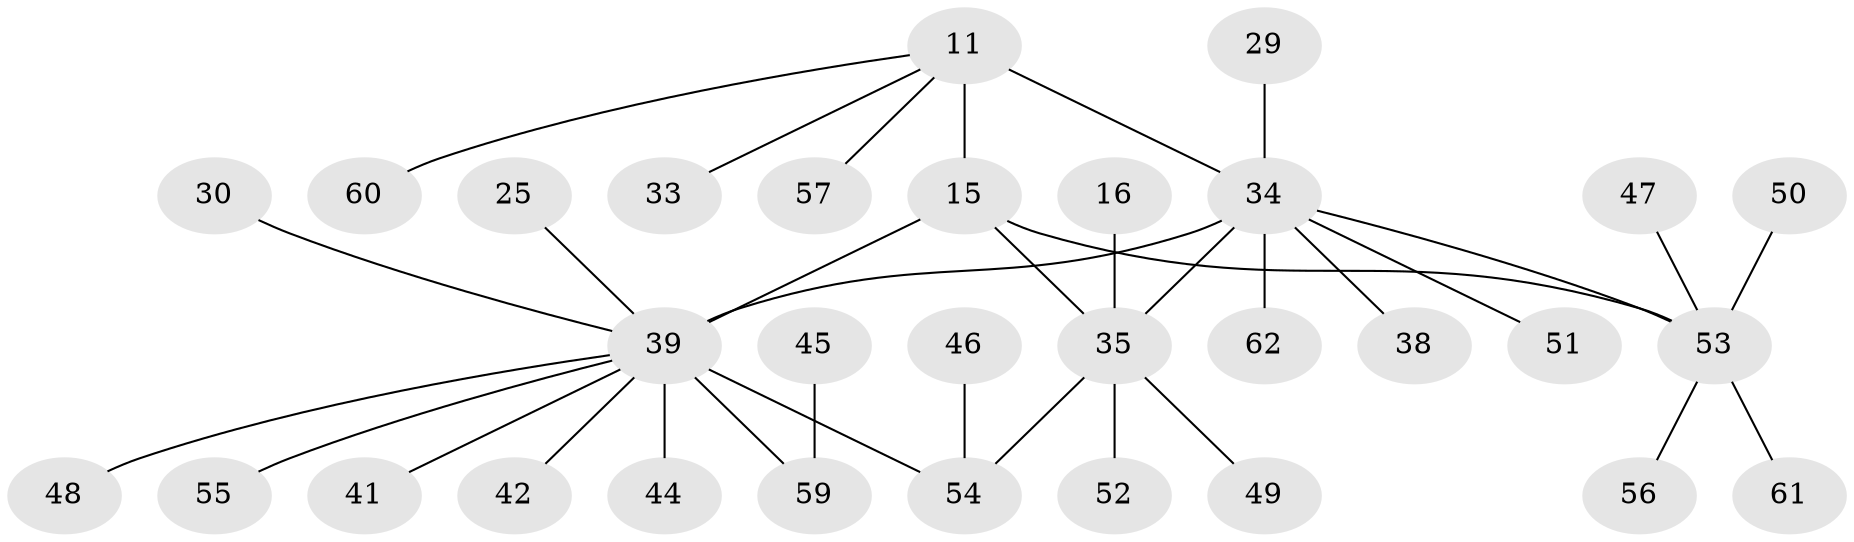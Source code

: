 // original degree distribution, {4: 0.08064516129032258, 8: 0.03225806451612903, 10: 0.03225806451612903, 7: 0.03225806451612903, 6: 0.016129032258064516, 5: 0.06451612903225806, 1: 0.532258064516129, 2: 0.16129032258064516, 3: 0.04838709677419355}
// Generated by graph-tools (version 1.1) at 2025/54/03/09/25 04:54:54]
// undirected, 31 vertices, 34 edges
graph export_dot {
graph [start="1"]
  node [color=gray90,style=filled];
  11 [super="+10"];
  15;
  16;
  25;
  29;
  30;
  33;
  34 [super="+12+21+6"];
  35 [super="+9"];
  38;
  39 [super="+37+3"];
  41;
  42;
  44;
  45;
  46;
  47;
  48;
  49;
  50;
  51;
  52 [super="+18"];
  53 [super="+32"];
  54 [super="+19+40"];
  55 [super="+23"];
  56;
  57;
  59 [super="+24+2+43"];
  60 [super="+36"];
  61;
  62 [super="+58"];
  11 -- 15;
  11 -- 33;
  11 -- 57;
  11 -- 60;
  11 -- 34 [weight=3];
  15 -- 53;
  15 -- 35;
  15 -- 39 [weight=2];
  16 -- 35;
  25 -- 39;
  29 -- 34;
  30 -- 39;
  34 -- 38;
  34 -- 53 [weight=3];
  34 -- 62;
  34 -- 35 [weight=2];
  34 -- 51;
  34 -- 39 [weight=5];
  35 -- 49;
  35 -- 52;
  35 -- 54 [weight=2];
  39 -- 41;
  39 -- 42;
  39 -- 44 [weight=2];
  39 -- 48;
  39 -- 55;
  39 -- 59 [weight=3];
  39 -- 54;
  45 -- 59;
  46 -- 54;
  47 -- 53;
  50 -- 53;
  53 -- 56;
  53 -- 61;
}
